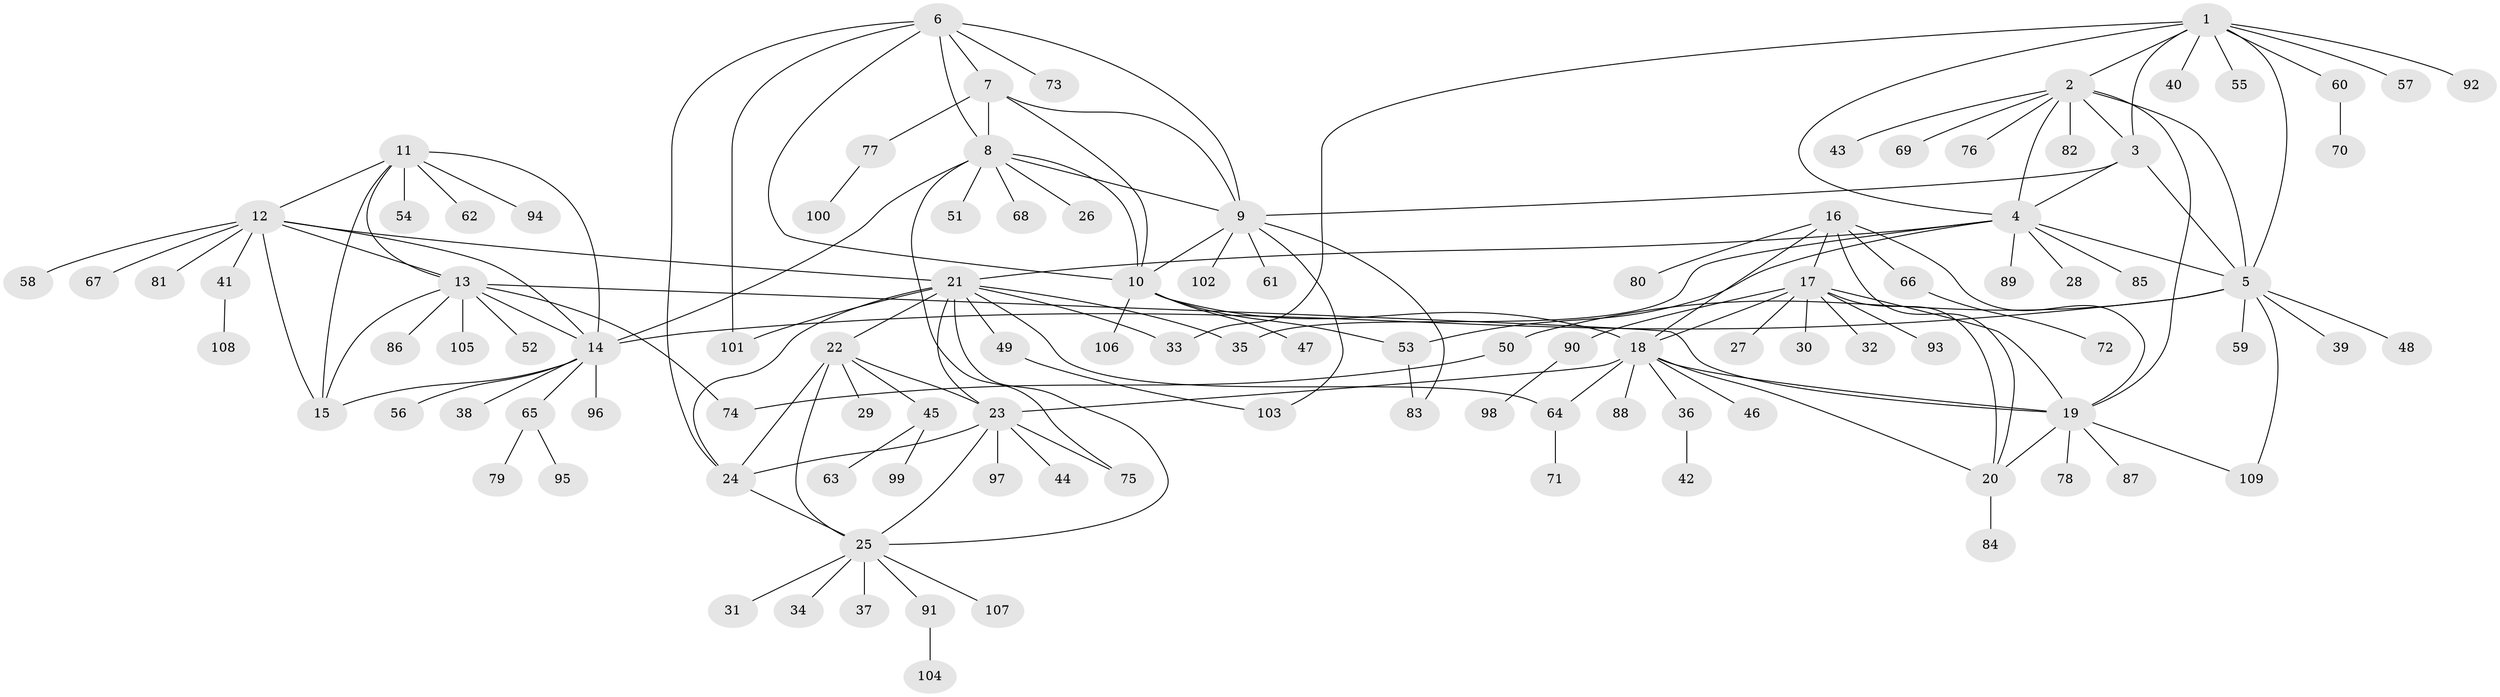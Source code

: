 // coarse degree distribution, {6: 0.15151515151515152, 5: 0.21212121212121213, 14: 0.030303030303030304, 7: 0.06060606060606061, 4: 0.09090909090909091, 3: 0.030303030303030304, 2: 0.18181818181818182, 1: 0.24242424242424243}
// Generated by graph-tools (version 1.1) at 2025/52/03/04/25 22:52:33]
// undirected, 109 vertices, 154 edges
graph export_dot {
  node [color=gray90,style=filled];
  1;
  2;
  3;
  4;
  5;
  6;
  7;
  8;
  9;
  10;
  11;
  12;
  13;
  14;
  15;
  16;
  17;
  18;
  19;
  20;
  21;
  22;
  23;
  24;
  25;
  26;
  27;
  28;
  29;
  30;
  31;
  32;
  33;
  34;
  35;
  36;
  37;
  38;
  39;
  40;
  41;
  42;
  43;
  44;
  45;
  46;
  47;
  48;
  49;
  50;
  51;
  52;
  53;
  54;
  55;
  56;
  57;
  58;
  59;
  60;
  61;
  62;
  63;
  64;
  65;
  66;
  67;
  68;
  69;
  70;
  71;
  72;
  73;
  74;
  75;
  76;
  77;
  78;
  79;
  80;
  81;
  82;
  83;
  84;
  85;
  86;
  87;
  88;
  89;
  90;
  91;
  92;
  93;
  94;
  95;
  96;
  97;
  98;
  99;
  100;
  101;
  102;
  103;
  104;
  105;
  106;
  107;
  108;
  109;
  1 -- 2;
  1 -- 3;
  1 -- 4;
  1 -- 5;
  1 -- 33;
  1 -- 40;
  1 -- 55;
  1 -- 57;
  1 -- 60;
  1 -- 92;
  2 -- 3;
  2 -- 4;
  2 -- 5;
  2 -- 19;
  2 -- 43;
  2 -- 69;
  2 -- 76;
  2 -- 82;
  3 -- 4;
  3 -- 5;
  3 -- 9;
  4 -- 5;
  4 -- 21;
  4 -- 28;
  4 -- 35;
  4 -- 53;
  4 -- 85;
  4 -- 89;
  5 -- 14;
  5 -- 39;
  5 -- 48;
  5 -- 50;
  5 -- 59;
  5 -- 109;
  6 -- 7;
  6 -- 8;
  6 -- 9;
  6 -- 10;
  6 -- 24;
  6 -- 73;
  6 -- 101;
  7 -- 8;
  7 -- 9;
  7 -- 10;
  7 -- 77;
  8 -- 9;
  8 -- 10;
  8 -- 14;
  8 -- 26;
  8 -- 51;
  8 -- 68;
  8 -- 75;
  9 -- 10;
  9 -- 61;
  9 -- 83;
  9 -- 102;
  9 -- 103;
  10 -- 18;
  10 -- 47;
  10 -- 53;
  10 -- 106;
  11 -- 12;
  11 -- 13;
  11 -- 14;
  11 -- 15;
  11 -- 54;
  11 -- 62;
  11 -- 94;
  12 -- 13;
  12 -- 14;
  12 -- 15;
  12 -- 21;
  12 -- 41;
  12 -- 58;
  12 -- 67;
  12 -- 81;
  13 -- 14;
  13 -- 15;
  13 -- 19;
  13 -- 52;
  13 -- 74;
  13 -- 86;
  13 -- 105;
  14 -- 15;
  14 -- 38;
  14 -- 56;
  14 -- 65;
  14 -- 96;
  16 -- 17;
  16 -- 18;
  16 -- 19;
  16 -- 20;
  16 -- 66;
  16 -- 80;
  17 -- 18;
  17 -- 19;
  17 -- 20;
  17 -- 27;
  17 -- 30;
  17 -- 32;
  17 -- 90;
  17 -- 93;
  18 -- 19;
  18 -- 20;
  18 -- 23;
  18 -- 36;
  18 -- 46;
  18 -- 64;
  18 -- 88;
  19 -- 20;
  19 -- 78;
  19 -- 87;
  19 -- 109;
  20 -- 84;
  21 -- 22;
  21 -- 23;
  21 -- 24;
  21 -- 25;
  21 -- 33;
  21 -- 35;
  21 -- 49;
  21 -- 64;
  21 -- 101;
  22 -- 23;
  22 -- 24;
  22 -- 25;
  22 -- 29;
  22 -- 45;
  23 -- 24;
  23 -- 25;
  23 -- 44;
  23 -- 75;
  23 -- 97;
  24 -- 25;
  25 -- 31;
  25 -- 34;
  25 -- 37;
  25 -- 91;
  25 -- 107;
  36 -- 42;
  41 -- 108;
  45 -- 63;
  45 -- 99;
  49 -- 103;
  50 -- 74;
  53 -- 83;
  60 -- 70;
  64 -- 71;
  65 -- 79;
  65 -- 95;
  66 -- 72;
  77 -- 100;
  90 -- 98;
  91 -- 104;
}
